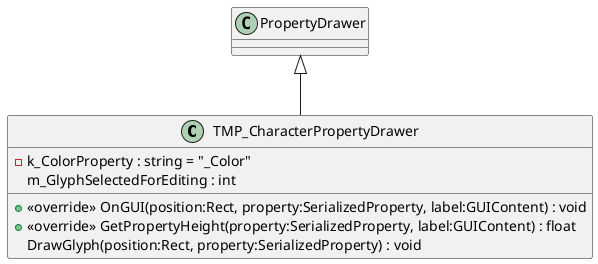 @startuml
class TMP_CharacterPropertyDrawer {
    - k_ColorProperty : string = "_Color"
    m_GlyphSelectedForEditing : int
    + <<override>> OnGUI(position:Rect, property:SerializedProperty, label:GUIContent) : void
    + <<override>> GetPropertyHeight(property:SerializedProperty, label:GUIContent) : float
    DrawGlyph(position:Rect, property:SerializedProperty) : void
}
PropertyDrawer <|-- TMP_CharacterPropertyDrawer
@enduml
